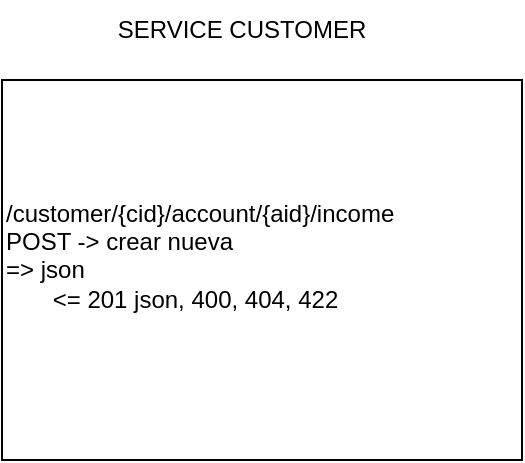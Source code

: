 <mxfile version="23.1.5" type="device">
  <diagram name="Página-1" id="hVysNRHPYC1JOJ_7wGxp">
    <mxGraphModel dx="1434" dy="790" grid="1" gridSize="10" guides="1" tooltips="1" connect="1" arrows="1" fold="1" page="1" pageScale="1" pageWidth="827" pageHeight="1169" math="0" shadow="0">
      <root>
        <mxCell id="0" />
        <mxCell id="1" parent="0" />
        <mxCell id="jklClVFtODYGZi_2g86n-2" value="SERVICE CUSTOMER" style="text;html=1;align=center;verticalAlign=middle;whiteSpace=wrap;rounded=0;" parent="1" vertex="1">
          <mxGeometry x="297" y="210" width="166" height="30" as="geometry" />
        </mxCell>
        <mxCell id="jklClVFtODYGZi_2g86n-8" value="/customer/{cid}/account/{aid}/income&lt;br&gt;POST -&amp;gt; crear nueva&amp;nbsp;&lt;br style=&quot;border-color: var(--border-color);&quot;&gt;&#x9;=&amp;gt; json&lt;br style=&quot;border-color: var(--border-color);&quot;&gt;&amp;nbsp; &amp;nbsp; &amp;nbsp; &amp;nbsp;&amp;lt;= 201 json, 400, 404, 422&lt;div&gt;&lt;br&gt;&lt;/div&gt;" style="rounded=0;whiteSpace=wrap;html=1;align=left;" parent="1" vertex="1">
          <mxGeometry x="260" y="250" width="260" height="190" as="geometry" />
        </mxCell>
      </root>
    </mxGraphModel>
  </diagram>
</mxfile>
